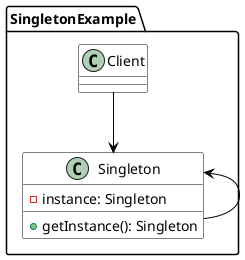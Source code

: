 @startuml
package "SingletonExample" {
    skinparam class {
	BackgroundColor White
	ArrowColor Black
	BorderColor Black
    }

    class Client {

    }

    class Singleton {
        -instance: Singleton
        +getInstance(): Singleton
    }

    Client --> Singleton
    Singleton -up-> Singleton
} 
@enduml